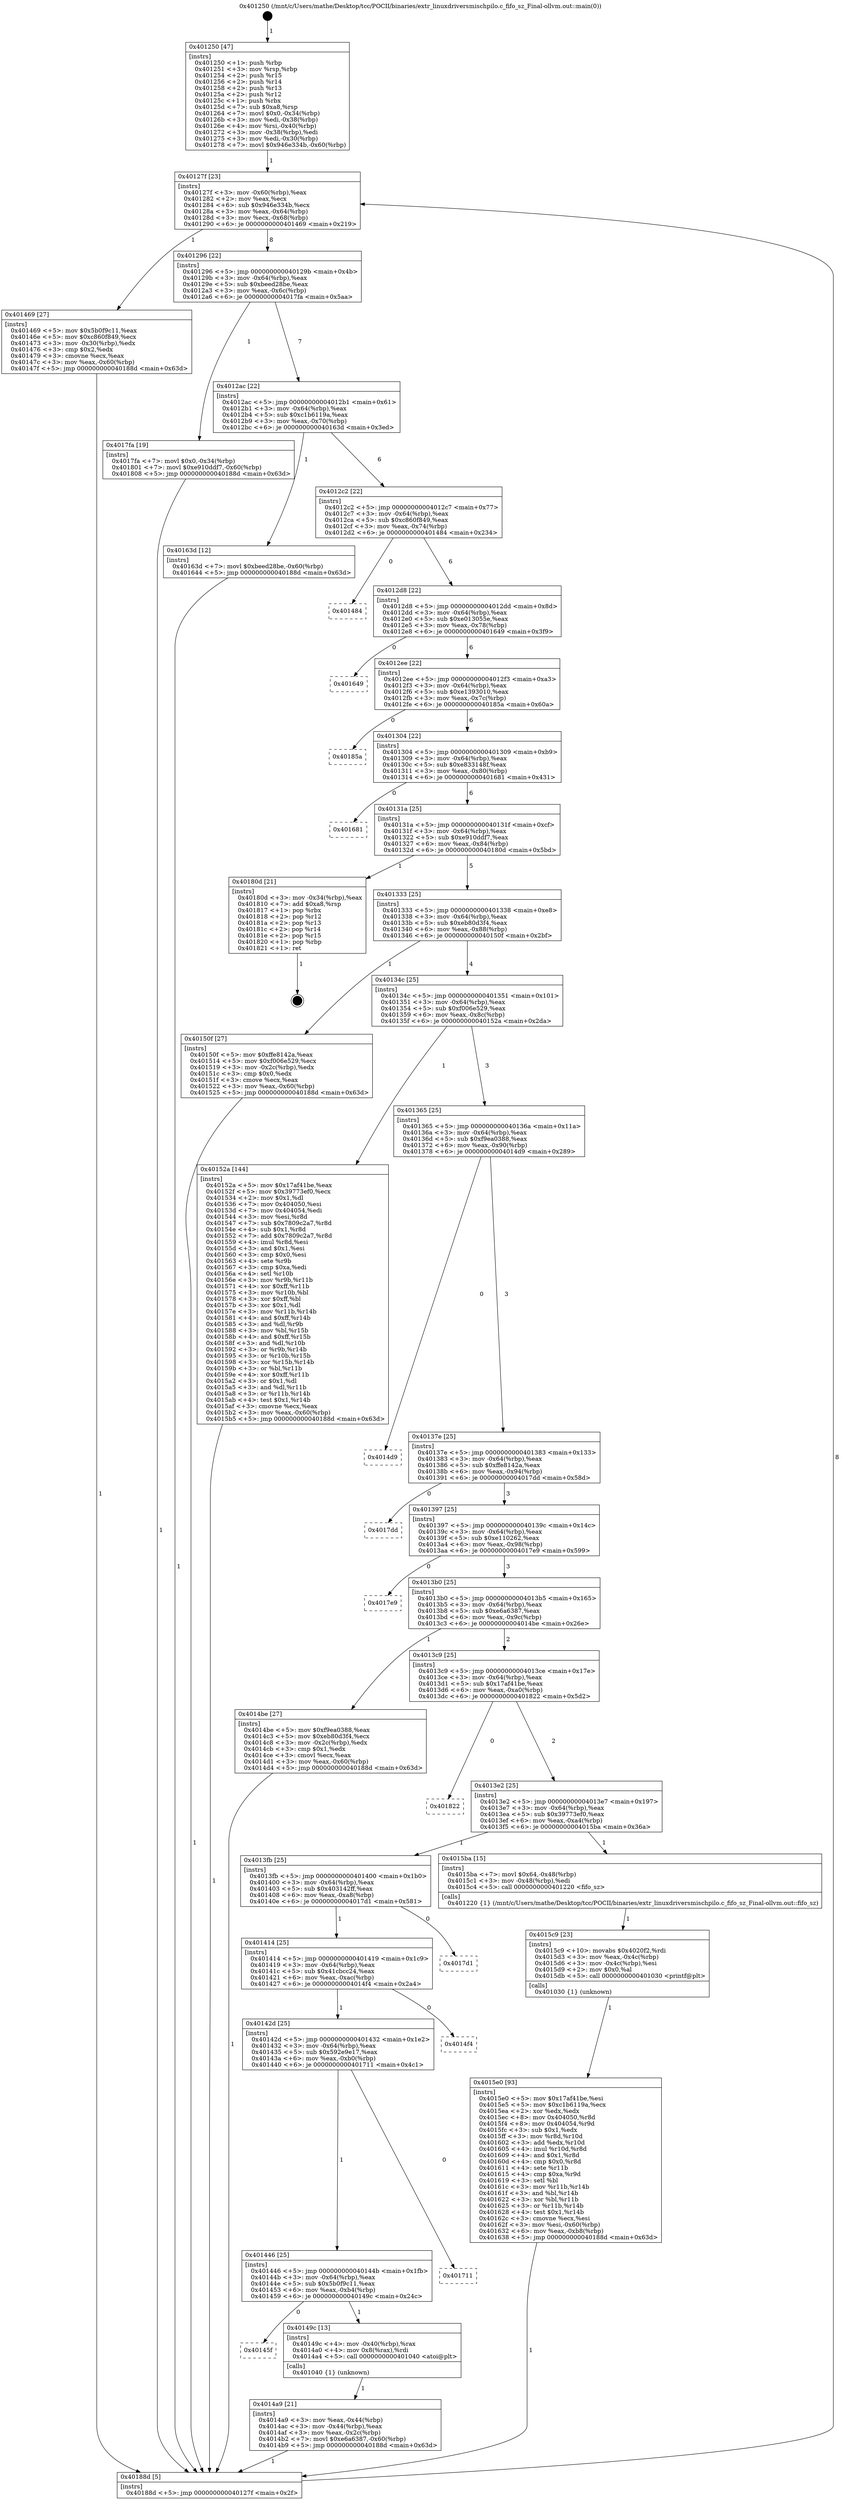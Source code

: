 digraph "0x401250" {
  label = "0x401250 (/mnt/c/Users/mathe/Desktop/tcc/POCII/binaries/extr_linuxdriversmischpilo.c_fifo_sz_Final-ollvm.out::main(0))"
  labelloc = "t"
  node[shape=record]

  Entry [label="",width=0.3,height=0.3,shape=circle,fillcolor=black,style=filled]
  "0x40127f" [label="{
     0x40127f [23]\l
     | [instrs]\l
     &nbsp;&nbsp;0x40127f \<+3\>: mov -0x60(%rbp),%eax\l
     &nbsp;&nbsp;0x401282 \<+2\>: mov %eax,%ecx\l
     &nbsp;&nbsp;0x401284 \<+6\>: sub $0x946e334b,%ecx\l
     &nbsp;&nbsp;0x40128a \<+3\>: mov %eax,-0x64(%rbp)\l
     &nbsp;&nbsp;0x40128d \<+3\>: mov %ecx,-0x68(%rbp)\l
     &nbsp;&nbsp;0x401290 \<+6\>: je 0000000000401469 \<main+0x219\>\l
  }"]
  "0x401469" [label="{
     0x401469 [27]\l
     | [instrs]\l
     &nbsp;&nbsp;0x401469 \<+5\>: mov $0x5b0f9c11,%eax\l
     &nbsp;&nbsp;0x40146e \<+5\>: mov $0xc860f849,%ecx\l
     &nbsp;&nbsp;0x401473 \<+3\>: mov -0x30(%rbp),%edx\l
     &nbsp;&nbsp;0x401476 \<+3\>: cmp $0x2,%edx\l
     &nbsp;&nbsp;0x401479 \<+3\>: cmovne %ecx,%eax\l
     &nbsp;&nbsp;0x40147c \<+3\>: mov %eax,-0x60(%rbp)\l
     &nbsp;&nbsp;0x40147f \<+5\>: jmp 000000000040188d \<main+0x63d\>\l
  }"]
  "0x401296" [label="{
     0x401296 [22]\l
     | [instrs]\l
     &nbsp;&nbsp;0x401296 \<+5\>: jmp 000000000040129b \<main+0x4b\>\l
     &nbsp;&nbsp;0x40129b \<+3\>: mov -0x64(%rbp),%eax\l
     &nbsp;&nbsp;0x40129e \<+5\>: sub $0xbeed28be,%eax\l
     &nbsp;&nbsp;0x4012a3 \<+3\>: mov %eax,-0x6c(%rbp)\l
     &nbsp;&nbsp;0x4012a6 \<+6\>: je 00000000004017fa \<main+0x5aa\>\l
  }"]
  "0x40188d" [label="{
     0x40188d [5]\l
     | [instrs]\l
     &nbsp;&nbsp;0x40188d \<+5\>: jmp 000000000040127f \<main+0x2f\>\l
  }"]
  "0x401250" [label="{
     0x401250 [47]\l
     | [instrs]\l
     &nbsp;&nbsp;0x401250 \<+1\>: push %rbp\l
     &nbsp;&nbsp;0x401251 \<+3\>: mov %rsp,%rbp\l
     &nbsp;&nbsp;0x401254 \<+2\>: push %r15\l
     &nbsp;&nbsp;0x401256 \<+2\>: push %r14\l
     &nbsp;&nbsp;0x401258 \<+2\>: push %r13\l
     &nbsp;&nbsp;0x40125a \<+2\>: push %r12\l
     &nbsp;&nbsp;0x40125c \<+1\>: push %rbx\l
     &nbsp;&nbsp;0x40125d \<+7\>: sub $0xa8,%rsp\l
     &nbsp;&nbsp;0x401264 \<+7\>: movl $0x0,-0x34(%rbp)\l
     &nbsp;&nbsp;0x40126b \<+3\>: mov %edi,-0x38(%rbp)\l
     &nbsp;&nbsp;0x40126e \<+4\>: mov %rsi,-0x40(%rbp)\l
     &nbsp;&nbsp;0x401272 \<+3\>: mov -0x38(%rbp),%edi\l
     &nbsp;&nbsp;0x401275 \<+3\>: mov %edi,-0x30(%rbp)\l
     &nbsp;&nbsp;0x401278 \<+7\>: movl $0x946e334b,-0x60(%rbp)\l
  }"]
  Exit [label="",width=0.3,height=0.3,shape=circle,fillcolor=black,style=filled,peripheries=2]
  "0x4017fa" [label="{
     0x4017fa [19]\l
     | [instrs]\l
     &nbsp;&nbsp;0x4017fa \<+7\>: movl $0x0,-0x34(%rbp)\l
     &nbsp;&nbsp;0x401801 \<+7\>: movl $0xe910ddf7,-0x60(%rbp)\l
     &nbsp;&nbsp;0x401808 \<+5\>: jmp 000000000040188d \<main+0x63d\>\l
  }"]
  "0x4012ac" [label="{
     0x4012ac [22]\l
     | [instrs]\l
     &nbsp;&nbsp;0x4012ac \<+5\>: jmp 00000000004012b1 \<main+0x61\>\l
     &nbsp;&nbsp;0x4012b1 \<+3\>: mov -0x64(%rbp),%eax\l
     &nbsp;&nbsp;0x4012b4 \<+5\>: sub $0xc1b6119a,%eax\l
     &nbsp;&nbsp;0x4012b9 \<+3\>: mov %eax,-0x70(%rbp)\l
     &nbsp;&nbsp;0x4012bc \<+6\>: je 000000000040163d \<main+0x3ed\>\l
  }"]
  "0x4015e0" [label="{
     0x4015e0 [93]\l
     | [instrs]\l
     &nbsp;&nbsp;0x4015e0 \<+5\>: mov $0x17af41be,%esi\l
     &nbsp;&nbsp;0x4015e5 \<+5\>: mov $0xc1b6119a,%ecx\l
     &nbsp;&nbsp;0x4015ea \<+2\>: xor %edx,%edx\l
     &nbsp;&nbsp;0x4015ec \<+8\>: mov 0x404050,%r8d\l
     &nbsp;&nbsp;0x4015f4 \<+8\>: mov 0x404054,%r9d\l
     &nbsp;&nbsp;0x4015fc \<+3\>: sub $0x1,%edx\l
     &nbsp;&nbsp;0x4015ff \<+3\>: mov %r8d,%r10d\l
     &nbsp;&nbsp;0x401602 \<+3\>: add %edx,%r10d\l
     &nbsp;&nbsp;0x401605 \<+4\>: imul %r10d,%r8d\l
     &nbsp;&nbsp;0x401609 \<+4\>: and $0x1,%r8d\l
     &nbsp;&nbsp;0x40160d \<+4\>: cmp $0x0,%r8d\l
     &nbsp;&nbsp;0x401611 \<+4\>: sete %r11b\l
     &nbsp;&nbsp;0x401615 \<+4\>: cmp $0xa,%r9d\l
     &nbsp;&nbsp;0x401619 \<+3\>: setl %bl\l
     &nbsp;&nbsp;0x40161c \<+3\>: mov %r11b,%r14b\l
     &nbsp;&nbsp;0x40161f \<+3\>: and %bl,%r14b\l
     &nbsp;&nbsp;0x401622 \<+3\>: xor %bl,%r11b\l
     &nbsp;&nbsp;0x401625 \<+3\>: or %r11b,%r14b\l
     &nbsp;&nbsp;0x401628 \<+4\>: test $0x1,%r14b\l
     &nbsp;&nbsp;0x40162c \<+3\>: cmovne %ecx,%esi\l
     &nbsp;&nbsp;0x40162f \<+3\>: mov %esi,-0x60(%rbp)\l
     &nbsp;&nbsp;0x401632 \<+6\>: mov %eax,-0xb8(%rbp)\l
     &nbsp;&nbsp;0x401638 \<+5\>: jmp 000000000040188d \<main+0x63d\>\l
  }"]
  "0x40163d" [label="{
     0x40163d [12]\l
     | [instrs]\l
     &nbsp;&nbsp;0x40163d \<+7\>: movl $0xbeed28be,-0x60(%rbp)\l
     &nbsp;&nbsp;0x401644 \<+5\>: jmp 000000000040188d \<main+0x63d\>\l
  }"]
  "0x4012c2" [label="{
     0x4012c2 [22]\l
     | [instrs]\l
     &nbsp;&nbsp;0x4012c2 \<+5\>: jmp 00000000004012c7 \<main+0x77\>\l
     &nbsp;&nbsp;0x4012c7 \<+3\>: mov -0x64(%rbp),%eax\l
     &nbsp;&nbsp;0x4012ca \<+5\>: sub $0xc860f849,%eax\l
     &nbsp;&nbsp;0x4012cf \<+3\>: mov %eax,-0x74(%rbp)\l
     &nbsp;&nbsp;0x4012d2 \<+6\>: je 0000000000401484 \<main+0x234\>\l
  }"]
  "0x4015c9" [label="{
     0x4015c9 [23]\l
     | [instrs]\l
     &nbsp;&nbsp;0x4015c9 \<+10\>: movabs $0x4020f2,%rdi\l
     &nbsp;&nbsp;0x4015d3 \<+3\>: mov %eax,-0x4c(%rbp)\l
     &nbsp;&nbsp;0x4015d6 \<+3\>: mov -0x4c(%rbp),%esi\l
     &nbsp;&nbsp;0x4015d9 \<+2\>: mov $0x0,%al\l
     &nbsp;&nbsp;0x4015db \<+5\>: call 0000000000401030 \<printf@plt\>\l
     | [calls]\l
     &nbsp;&nbsp;0x401030 \{1\} (unknown)\l
  }"]
  "0x401484" [label="{
     0x401484\l
  }", style=dashed]
  "0x4012d8" [label="{
     0x4012d8 [22]\l
     | [instrs]\l
     &nbsp;&nbsp;0x4012d8 \<+5\>: jmp 00000000004012dd \<main+0x8d\>\l
     &nbsp;&nbsp;0x4012dd \<+3\>: mov -0x64(%rbp),%eax\l
     &nbsp;&nbsp;0x4012e0 \<+5\>: sub $0xe013055e,%eax\l
     &nbsp;&nbsp;0x4012e5 \<+3\>: mov %eax,-0x78(%rbp)\l
     &nbsp;&nbsp;0x4012e8 \<+6\>: je 0000000000401649 \<main+0x3f9\>\l
  }"]
  "0x4014a9" [label="{
     0x4014a9 [21]\l
     | [instrs]\l
     &nbsp;&nbsp;0x4014a9 \<+3\>: mov %eax,-0x44(%rbp)\l
     &nbsp;&nbsp;0x4014ac \<+3\>: mov -0x44(%rbp),%eax\l
     &nbsp;&nbsp;0x4014af \<+3\>: mov %eax,-0x2c(%rbp)\l
     &nbsp;&nbsp;0x4014b2 \<+7\>: movl $0xe6a6387,-0x60(%rbp)\l
     &nbsp;&nbsp;0x4014b9 \<+5\>: jmp 000000000040188d \<main+0x63d\>\l
  }"]
  "0x401649" [label="{
     0x401649\l
  }", style=dashed]
  "0x4012ee" [label="{
     0x4012ee [22]\l
     | [instrs]\l
     &nbsp;&nbsp;0x4012ee \<+5\>: jmp 00000000004012f3 \<main+0xa3\>\l
     &nbsp;&nbsp;0x4012f3 \<+3\>: mov -0x64(%rbp),%eax\l
     &nbsp;&nbsp;0x4012f6 \<+5\>: sub $0xe1393010,%eax\l
     &nbsp;&nbsp;0x4012fb \<+3\>: mov %eax,-0x7c(%rbp)\l
     &nbsp;&nbsp;0x4012fe \<+6\>: je 000000000040185a \<main+0x60a\>\l
  }"]
  "0x40145f" [label="{
     0x40145f\l
  }", style=dashed]
  "0x40185a" [label="{
     0x40185a\l
  }", style=dashed]
  "0x401304" [label="{
     0x401304 [22]\l
     | [instrs]\l
     &nbsp;&nbsp;0x401304 \<+5\>: jmp 0000000000401309 \<main+0xb9\>\l
     &nbsp;&nbsp;0x401309 \<+3\>: mov -0x64(%rbp),%eax\l
     &nbsp;&nbsp;0x40130c \<+5\>: sub $0xe833148f,%eax\l
     &nbsp;&nbsp;0x401311 \<+3\>: mov %eax,-0x80(%rbp)\l
     &nbsp;&nbsp;0x401314 \<+6\>: je 0000000000401681 \<main+0x431\>\l
  }"]
  "0x40149c" [label="{
     0x40149c [13]\l
     | [instrs]\l
     &nbsp;&nbsp;0x40149c \<+4\>: mov -0x40(%rbp),%rax\l
     &nbsp;&nbsp;0x4014a0 \<+4\>: mov 0x8(%rax),%rdi\l
     &nbsp;&nbsp;0x4014a4 \<+5\>: call 0000000000401040 \<atoi@plt\>\l
     | [calls]\l
     &nbsp;&nbsp;0x401040 \{1\} (unknown)\l
  }"]
  "0x401681" [label="{
     0x401681\l
  }", style=dashed]
  "0x40131a" [label="{
     0x40131a [25]\l
     | [instrs]\l
     &nbsp;&nbsp;0x40131a \<+5\>: jmp 000000000040131f \<main+0xcf\>\l
     &nbsp;&nbsp;0x40131f \<+3\>: mov -0x64(%rbp),%eax\l
     &nbsp;&nbsp;0x401322 \<+5\>: sub $0xe910ddf7,%eax\l
     &nbsp;&nbsp;0x401327 \<+6\>: mov %eax,-0x84(%rbp)\l
     &nbsp;&nbsp;0x40132d \<+6\>: je 000000000040180d \<main+0x5bd\>\l
  }"]
  "0x401446" [label="{
     0x401446 [25]\l
     | [instrs]\l
     &nbsp;&nbsp;0x401446 \<+5\>: jmp 000000000040144b \<main+0x1fb\>\l
     &nbsp;&nbsp;0x40144b \<+3\>: mov -0x64(%rbp),%eax\l
     &nbsp;&nbsp;0x40144e \<+5\>: sub $0x5b0f9c11,%eax\l
     &nbsp;&nbsp;0x401453 \<+6\>: mov %eax,-0xb4(%rbp)\l
     &nbsp;&nbsp;0x401459 \<+6\>: je 000000000040149c \<main+0x24c\>\l
  }"]
  "0x40180d" [label="{
     0x40180d [21]\l
     | [instrs]\l
     &nbsp;&nbsp;0x40180d \<+3\>: mov -0x34(%rbp),%eax\l
     &nbsp;&nbsp;0x401810 \<+7\>: add $0xa8,%rsp\l
     &nbsp;&nbsp;0x401817 \<+1\>: pop %rbx\l
     &nbsp;&nbsp;0x401818 \<+2\>: pop %r12\l
     &nbsp;&nbsp;0x40181a \<+2\>: pop %r13\l
     &nbsp;&nbsp;0x40181c \<+2\>: pop %r14\l
     &nbsp;&nbsp;0x40181e \<+2\>: pop %r15\l
     &nbsp;&nbsp;0x401820 \<+1\>: pop %rbp\l
     &nbsp;&nbsp;0x401821 \<+1\>: ret\l
  }"]
  "0x401333" [label="{
     0x401333 [25]\l
     | [instrs]\l
     &nbsp;&nbsp;0x401333 \<+5\>: jmp 0000000000401338 \<main+0xe8\>\l
     &nbsp;&nbsp;0x401338 \<+3\>: mov -0x64(%rbp),%eax\l
     &nbsp;&nbsp;0x40133b \<+5\>: sub $0xeb80d3f4,%eax\l
     &nbsp;&nbsp;0x401340 \<+6\>: mov %eax,-0x88(%rbp)\l
     &nbsp;&nbsp;0x401346 \<+6\>: je 000000000040150f \<main+0x2bf\>\l
  }"]
  "0x401711" [label="{
     0x401711\l
  }", style=dashed]
  "0x40150f" [label="{
     0x40150f [27]\l
     | [instrs]\l
     &nbsp;&nbsp;0x40150f \<+5\>: mov $0xffe8142a,%eax\l
     &nbsp;&nbsp;0x401514 \<+5\>: mov $0xf006e529,%ecx\l
     &nbsp;&nbsp;0x401519 \<+3\>: mov -0x2c(%rbp),%edx\l
     &nbsp;&nbsp;0x40151c \<+3\>: cmp $0x0,%edx\l
     &nbsp;&nbsp;0x40151f \<+3\>: cmove %ecx,%eax\l
     &nbsp;&nbsp;0x401522 \<+3\>: mov %eax,-0x60(%rbp)\l
     &nbsp;&nbsp;0x401525 \<+5\>: jmp 000000000040188d \<main+0x63d\>\l
  }"]
  "0x40134c" [label="{
     0x40134c [25]\l
     | [instrs]\l
     &nbsp;&nbsp;0x40134c \<+5\>: jmp 0000000000401351 \<main+0x101\>\l
     &nbsp;&nbsp;0x401351 \<+3\>: mov -0x64(%rbp),%eax\l
     &nbsp;&nbsp;0x401354 \<+5\>: sub $0xf006e529,%eax\l
     &nbsp;&nbsp;0x401359 \<+6\>: mov %eax,-0x8c(%rbp)\l
     &nbsp;&nbsp;0x40135f \<+6\>: je 000000000040152a \<main+0x2da\>\l
  }"]
  "0x40142d" [label="{
     0x40142d [25]\l
     | [instrs]\l
     &nbsp;&nbsp;0x40142d \<+5\>: jmp 0000000000401432 \<main+0x1e2\>\l
     &nbsp;&nbsp;0x401432 \<+3\>: mov -0x64(%rbp),%eax\l
     &nbsp;&nbsp;0x401435 \<+5\>: sub $0x592e9e17,%eax\l
     &nbsp;&nbsp;0x40143a \<+6\>: mov %eax,-0xb0(%rbp)\l
     &nbsp;&nbsp;0x401440 \<+6\>: je 0000000000401711 \<main+0x4c1\>\l
  }"]
  "0x40152a" [label="{
     0x40152a [144]\l
     | [instrs]\l
     &nbsp;&nbsp;0x40152a \<+5\>: mov $0x17af41be,%eax\l
     &nbsp;&nbsp;0x40152f \<+5\>: mov $0x39773ef0,%ecx\l
     &nbsp;&nbsp;0x401534 \<+2\>: mov $0x1,%dl\l
     &nbsp;&nbsp;0x401536 \<+7\>: mov 0x404050,%esi\l
     &nbsp;&nbsp;0x40153d \<+7\>: mov 0x404054,%edi\l
     &nbsp;&nbsp;0x401544 \<+3\>: mov %esi,%r8d\l
     &nbsp;&nbsp;0x401547 \<+7\>: sub $0x7809c2a7,%r8d\l
     &nbsp;&nbsp;0x40154e \<+4\>: sub $0x1,%r8d\l
     &nbsp;&nbsp;0x401552 \<+7\>: add $0x7809c2a7,%r8d\l
     &nbsp;&nbsp;0x401559 \<+4\>: imul %r8d,%esi\l
     &nbsp;&nbsp;0x40155d \<+3\>: and $0x1,%esi\l
     &nbsp;&nbsp;0x401560 \<+3\>: cmp $0x0,%esi\l
     &nbsp;&nbsp;0x401563 \<+4\>: sete %r9b\l
     &nbsp;&nbsp;0x401567 \<+3\>: cmp $0xa,%edi\l
     &nbsp;&nbsp;0x40156a \<+4\>: setl %r10b\l
     &nbsp;&nbsp;0x40156e \<+3\>: mov %r9b,%r11b\l
     &nbsp;&nbsp;0x401571 \<+4\>: xor $0xff,%r11b\l
     &nbsp;&nbsp;0x401575 \<+3\>: mov %r10b,%bl\l
     &nbsp;&nbsp;0x401578 \<+3\>: xor $0xff,%bl\l
     &nbsp;&nbsp;0x40157b \<+3\>: xor $0x1,%dl\l
     &nbsp;&nbsp;0x40157e \<+3\>: mov %r11b,%r14b\l
     &nbsp;&nbsp;0x401581 \<+4\>: and $0xff,%r14b\l
     &nbsp;&nbsp;0x401585 \<+3\>: and %dl,%r9b\l
     &nbsp;&nbsp;0x401588 \<+3\>: mov %bl,%r15b\l
     &nbsp;&nbsp;0x40158b \<+4\>: and $0xff,%r15b\l
     &nbsp;&nbsp;0x40158f \<+3\>: and %dl,%r10b\l
     &nbsp;&nbsp;0x401592 \<+3\>: or %r9b,%r14b\l
     &nbsp;&nbsp;0x401595 \<+3\>: or %r10b,%r15b\l
     &nbsp;&nbsp;0x401598 \<+3\>: xor %r15b,%r14b\l
     &nbsp;&nbsp;0x40159b \<+3\>: or %bl,%r11b\l
     &nbsp;&nbsp;0x40159e \<+4\>: xor $0xff,%r11b\l
     &nbsp;&nbsp;0x4015a2 \<+3\>: or $0x1,%dl\l
     &nbsp;&nbsp;0x4015a5 \<+3\>: and %dl,%r11b\l
     &nbsp;&nbsp;0x4015a8 \<+3\>: or %r11b,%r14b\l
     &nbsp;&nbsp;0x4015ab \<+4\>: test $0x1,%r14b\l
     &nbsp;&nbsp;0x4015af \<+3\>: cmovne %ecx,%eax\l
     &nbsp;&nbsp;0x4015b2 \<+3\>: mov %eax,-0x60(%rbp)\l
     &nbsp;&nbsp;0x4015b5 \<+5\>: jmp 000000000040188d \<main+0x63d\>\l
  }"]
  "0x401365" [label="{
     0x401365 [25]\l
     | [instrs]\l
     &nbsp;&nbsp;0x401365 \<+5\>: jmp 000000000040136a \<main+0x11a\>\l
     &nbsp;&nbsp;0x40136a \<+3\>: mov -0x64(%rbp),%eax\l
     &nbsp;&nbsp;0x40136d \<+5\>: sub $0xf9ea0388,%eax\l
     &nbsp;&nbsp;0x401372 \<+6\>: mov %eax,-0x90(%rbp)\l
     &nbsp;&nbsp;0x401378 \<+6\>: je 00000000004014d9 \<main+0x289\>\l
  }"]
  "0x4014f4" [label="{
     0x4014f4\l
  }", style=dashed]
  "0x4014d9" [label="{
     0x4014d9\l
  }", style=dashed]
  "0x40137e" [label="{
     0x40137e [25]\l
     | [instrs]\l
     &nbsp;&nbsp;0x40137e \<+5\>: jmp 0000000000401383 \<main+0x133\>\l
     &nbsp;&nbsp;0x401383 \<+3\>: mov -0x64(%rbp),%eax\l
     &nbsp;&nbsp;0x401386 \<+5\>: sub $0xffe8142a,%eax\l
     &nbsp;&nbsp;0x40138b \<+6\>: mov %eax,-0x94(%rbp)\l
     &nbsp;&nbsp;0x401391 \<+6\>: je 00000000004017dd \<main+0x58d\>\l
  }"]
  "0x401414" [label="{
     0x401414 [25]\l
     | [instrs]\l
     &nbsp;&nbsp;0x401414 \<+5\>: jmp 0000000000401419 \<main+0x1c9\>\l
     &nbsp;&nbsp;0x401419 \<+3\>: mov -0x64(%rbp),%eax\l
     &nbsp;&nbsp;0x40141c \<+5\>: sub $0x41cbcc24,%eax\l
     &nbsp;&nbsp;0x401421 \<+6\>: mov %eax,-0xac(%rbp)\l
     &nbsp;&nbsp;0x401427 \<+6\>: je 00000000004014f4 \<main+0x2a4\>\l
  }"]
  "0x4017dd" [label="{
     0x4017dd\l
  }", style=dashed]
  "0x401397" [label="{
     0x401397 [25]\l
     | [instrs]\l
     &nbsp;&nbsp;0x401397 \<+5\>: jmp 000000000040139c \<main+0x14c\>\l
     &nbsp;&nbsp;0x40139c \<+3\>: mov -0x64(%rbp),%eax\l
     &nbsp;&nbsp;0x40139f \<+5\>: sub $0xe110262,%eax\l
     &nbsp;&nbsp;0x4013a4 \<+6\>: mov %eax,-0x98(%rbp)\l
     &nbsp;&nbsp;0x4013aa \<+6\>: je 00000000004017e9 \<main+0x599\>\l
  }"]
  "0x4017d1" [label="{
     0x4017d1\l
  }", style=dashed]
  "0x4017e9" [label="{
     0x4017e9\l
  }", style=dashed]
  "0x4013b0" [label="{
     0x4013b0 [25]\l
     | [instrs]\l
     &nbsp;&nbsp;0x4013b0 \<+5\>: jmp 00000000004013b5 \<main+0x165\>\l
     &nbsp;&nbsp;0x4013b5 \<+3\>: mov -0x64(%rbp),%eax\l
     &nbsp;&nbsp;0x4013b8 \<+5\>: sub $0xe6a6387,%eax\l
     &nbsp;&nbsp;0x4013bd \<+6\>: mov %eax,-0x9c(%rbp)\l
     &nbsp;&nbsp;0x4013c3 \<+6\>: je 00000000004014be \<main+0x26e\>\l
  }"]
  "0x4013fb" [label="{
     0x4013fb [25]\l
     | [instrs]\l
     &nbsp;&nbsp;0x4013fb \<+5\>: jmp 0000000000401400 \<main+0x1b0\>\l
     &nbsp;&nbsp;0x401400 \<+3\>: mov -0x64(%rbp),%eax\l
     &nbsp;&nbsp;0x401403 \<+5\>: sub $0x403142ff,%eax\l
     &nbsp;&nbsp;0x401408 \<+6\>: mov %eax,-0xa8(%rbp)\l
     &nbsp;&nbsp;0x40140e \<+6\>: je 00000000004017d1 \<main+0x581\>\l
  }"]
  "0x4014be" [label="{
     0x4014be [27]\l
     | [instrs]\l
     &nbsp;&nbsp;0x4014be \<+5\>: mov $0xf9ea0388,%eax\l
     &nbsp;&nbsp;0x4014c3 \<+5\>: mov $0xeb80d3f4,%ecx\l
     &nbsp;&nbsp;0x4014c8 \<+3\>: mov -0x2c(%rbp),%edx\l
     &nbsp;&nbsp;0x4014cb \<+3\>: cmp $0x1,%edx\l
     &nbsp;&nbsp;0x4014ce \<+3\>: cmovl %ecx,%eax\l
     &nbsp;&nbsp;0x4014d1 \<+3\>: mov %eax,-0x60(%rbp)\l
     &nbsp;&nbsp;0x4014d4 \<+5\>: jmp 000000000040188d \<main+0x63d\>\l
  }"]
  "0x4013c9" [label="{
     0x4013c9 [25]\l
     | [instrs]\l
     &nbsp;&nbsp;0x4013c9 \<+5\>: jmp 00000000004013ce \<main+0x17e\>\l
     &nbsp;&nbsp;0x4013ce \<+3\>: mov -0x64(%rbp),%eax\l
     &nbsp;&nbsp;0x4013d1 \<+5\>: sub $0x17af41be,%eax\l
     &nbsp;&nbsp;0x4013d6 \<+6\>: mov %eax,-0xa0(%rbp)\l
     &nbsp;&nbsp;0x4013dc \<+6\>: je 0000000000401822 \<main+0x5d2\>\l
  }"]
  "0x4015ba" [label="{
     0x4015ba [15]\l
     | [instrs]\l
     &nbsp;&nbsp;0x4015ba \<+7\>: movl $0x64,-0x48(%rbp)\l
     &nbsp;&nbsp;0x4015c1 \<+3\>: mov -0x48(%rbp),%edi\l
     &nbsp;&nbsp;0x4015c4 \<+5\>: call 0000000000401220 \<fifo_sz\>\l
     | [calls]\l
     &nbsp;&nbsp;0x401220 \{1\} (/mnt/c/Users/mathe/Desktop/tcc/POCII/binaries/extr_linuxdriversmischpilo.c_fifo_sz_Final-ollvm.out::fifo_sz)\l
  }"]
  "0x401822" [label="{
     0x401822\l
  }", style=dashed]
  "0x4013e2" [label="{
     0x4013e2 [25]\l
     | [instrs]\l
     &nbsp;&nbsp;0x4013e2 \<+5\>: jmp 00000000004013e7 \<main+0x197\>\l
     &nbsp;&nbsp;0x4013e7 \<+3\>: mov -0x64(%rbp),%eax\l
     &nbsp;&nbsp;0x4013ea \<+5\>: sub $0x39773ef0,%eax\l
     &nbsp;&nbsp;0x4013ef \<+6\>: mov %eax,-0xa4(%rbp)\l
     &nbsp;&nbsp;0x4013f5 \<+6\>: je 00000000004015ba \<main+0x36a\>\l
  }"]
  Entry -> "0x401250" [label=" 1"]
  "0x40127f" -> "0x401469" [label=" 1"]
  "0x40127f" -> "0x401296" [label=" 8"]
  "0x401469" -> "0x40188d" [label=" 1"]
  "0x401250" -> "0x40127f" [label=" 1"]
  "0x40188d" -> "0x40127f" [label=" 8"]
  "0x40180d" -> Exit [label=" 1"]
  "0x401296" -> "0x4017fa" [label=" 1"]
  "0x401296" -> "0x4012ac" [label=" 7"]
  "0x4017fa" -> "0x40188d" [label=" 1"]
  "0x4012ac" -> "0x40163d" [label=" 1"]
  "0x4012ac" -> "0x4012c2" [label=" 6"]
  "0x40163d" -> "0x40188d" [label=" 1"]
  "0x4012c2" -> "0x401484" [label=" 0"]
  "0x4012c2" -> "0x4012d8" [label=" 6"]
  "0x4015e0" -> "0x40188d" [label=" 1"]
  "0x4012d8" -> "0x401649" [label=" 0"]
  "0x4012d8" -> "0x4012ee" [label=" 6"]
  "0x4015c9" -> "0x4015e0" [label=" 1"]
  "0x4012ee" -> "0x40185a" [label=" 0"]
  "0x4012ee" -> "0x401304" [label=" 6"]
  "0x4015ba" -> "0x4015c9" [label=" 1"]
  "0x401304" -> "0x401681" [label=" 0"]
  "0x401304" -> "0x40131a" [label=" 6"]
  "0x40152a" -> "0x40188d" [label=" 1"]
  "0x40131a" -> "0x40180d" [label=" 1"]
  "0x40131a" -> "0x401333" [label=" 5"]
  "0x4014be" -> "0x40188d" [label=" 1"]
  "0x401333" -> "0x40150f" [label=" 1"]
  "0x401333" -> "0x40134c" [label=" 4"]
  "0x4014a9" -> "0x40188d" [label=" 1"]
  "0x40134c" -> "0x40152a" [label=" 1"]
  "0x40134c" -> "0x401365" [label=" 3"]
  "0x401446" -> "0x40145f" [label=" 0"]
  "0x401365" -> "0x4014d9" [label=" 0"]
  "0x401365" -> "0x40137e" [label=" 3"]
  "0x401446" -> "0x40149c" [label=" 1"]
  "0x40137e" -> "0x4017dd" [label=" 0"]
  "0x40137e" -> "0x401397" [label=" 3"]
  "0x40142d" -> "0x401446" [label=" 1"]
  "0x401397" -> "0x4017e9" [label=" 0"]
  "0x401397" -> "0x4013b0" [label=" 3"]
  "0x40142d" -> "0x401711" [label=" 0"]
  "0x4013b0" -> "0x4014be" [label=" 1"]
  "0x4013b0" -> "0x4013c9" [label=" 2"]
  "0x401414" -> "0x40142d" [label=" 1"]
  "0x4013c9" -> "0x401822" [label=" 0"]
  "0x4013c9" -> "0x4013e2" [label=" 2"]
  "0x401414" -> "0x4014f4" [label=" 0"]
  "0x4013e2" -> "0x4015ba" [label=" 1"]
  "0x4013e2" -> "0x4013fb" [label=" 1"]
  "0x40149c" -> "0x4014a9" [label=" 1"]
  "0x4013fb" -> "0x4017d1" [label=" 0"]
  "0x4013fb" -> "0x401414" [label=" 1"]
  "0x40150f" -> "0x40188d" [label=" 1"]
}

